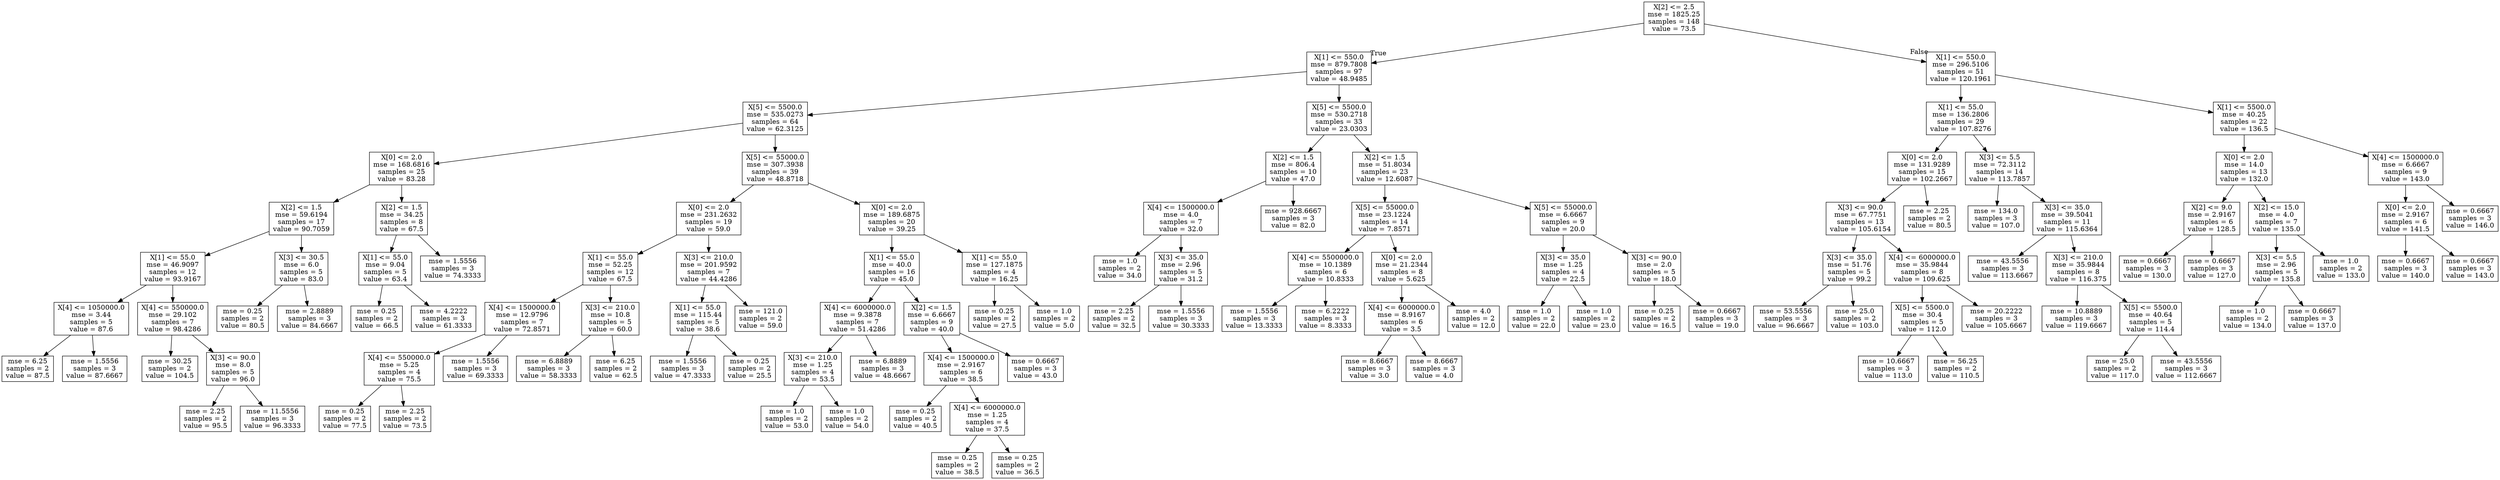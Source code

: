 digraph Tree {
node [shape=box] ;
0 [label="X[2] <= 2.5\nmse = 1825.25\nsamples = 148\nvalue = 73.5"] ;
1 [label="X[1] <= 550.0\nmse = 879.7808\nsamples = 97\nvalue = 48.9485"] ;
0 -> 1 [labeldistance=2.5, labelangle=45, headlabel="True"] ;
2 [label="X[5] <= 5500.0\nmse = 535.0273\nsamples = 64\nvalue = 62.3125"] ;
1 -> 2 ;
3 [label="X[0] <= 2.0\nmse = 168.6816\nsamples = 25\nvalue = 83.28"] ;
2 -> 3 ;
4 [label="X[2] <= 1.5\nmse = 59.6194\nsamples = 17\nvalue = 90.7059"] ;
3 -> 4 ;
5 [label="X[1] <= 55.0\nmse = 46.9097\nsamples = 12\nvalue = 93.9167"] ;
4 -> 5 ;
6 [label="X[4] <= 1050000.0\nmse = 3.44\nsamples = 5\nvalue = 87.6"] ;
5 -> 6 ;
7 [label="mse = 6.25\nsamples = 2\nvalue = 87.5"] ;
6 -> 7 ;
8 [label="mse = 1.5556\nsamples = 3\nvalue = 87.6667"] ;
6 -> 8 ;
9 [label="X[4] <= 550000.0\nmse = 29.102\nsamples = 7\nvalue = 98.4286"] ;
5 -> 9 ;
10 [label="mse = 30.25\nsamples = 2\nvalue = 104.5"] ;
9 -> 10 ;
11 [label="X[3] <= 90.0\nmse = 8.0\nsamples = 5\nvalue = 96.0"] ;
9 -> 11 ;
12 [label="mse = 2.25\nsamples = 2\nvalue = 95.5"] ;
11 -> 12 ;
13 [label="mse = 11.5556\nsamples = 3\nvalue = 96.3333"] ;
11 -> 13 ;
14 [label="X[3] <= 30.5\nmse = 6.0\nsamples = 5\nvalue = 83.0"] ;
4 -> 14 ;
15 [label="mse = 0.25\nsamples = 2\nvalue = 80.5"] ;
14 -> 15 ;
16 [label="mse = 2.8889\nsamples = 3\nvalue = 84.6667"] ;
14 -> 16 ;
17 [label="X[2] <= 1.5\nmse = 34.25\nsamples = 8\nvalue = 67.5"] ;
3 -> 17 ;
18 [label="X[1] <= 55.0\nmse = 9.04\nsamples = 5\nvalue = 63.4"] ;
17 -> 18 ;
19 [label="mse = 0.25\nsamples = 2\nvalue = 66.5"] ;
18 -> 19 ;
20 [label="mse = 4.2222\nsamples = 3\nvalue = 61.3333"] ;
18 -> 20 ;
21 [label="mse = 1.5556\nsamples = 3\nvalue = 74.3333"] ;
17 -> 21 ;
22 [label="X[5] <= 55000.0\nmse = 307.3938\nsamples = 39\nvalue = 48.8718"] ;
2 -> 22 ;
23 [label="X[0] <= 2.0\nmse = 231.2632\nsamples = 19\nvalue = 59.0"] ;
22 -> 23 ;
24 [label="X[1] <= 55.0\nmse = 52.25\nsamples = 12\nvalue = 67.5"] ;
23 -> 24 ;
25 [label="X[4] <= 1500000.0\nmse = 12.9796\nsamples = 7\nvalue = 72.8571"] ;
24 -> 25 ;
26 [label="X[4] <= 550000.0\nmse = 5.25\nsamples = 4\nvalue = 75.5"] ;
25 -> 26 ;
27 [label="mse = 0.25\nsamples = 2\nvalue = 77.5"] ;
26 -> 27 ;
28 [label="mse = 2.25\nsamples = 2\nvalue = 73.5"] ;
26 -> 28 ;
29 [label="mse = 1.5556\nsamples = 3\nvalue = 69.3333"] ;
25 -> 29 ;
30 [label="X[3] <= 210.0\nmse = 10.8\nsamples = 5\nvalue = 60.0"] ;
24 -> 30 ;
31 [label="mse = 6.8889\nsamples = 3\nvalue = 58.3333"] ;
30 -> 31 ;
32 [label="mse = 6.25\nsamples = 2\nvalue = 62.5"] ;
30 -> 32 ;
33 [label="X[3] <= 210.0\nmse = 201.9592\nsamples = 7\nvalue = 44.4286"] ;
23 -> 33 ;
34 [label="X[1] <= 55.0\nmse = 115.44\nsamples = 5\nvalue = 38.6"] ;
33 -> 34 ;
35 [label="mse = 1.5556\nsamples = 3\nvalue = 47.3333"] ;
34 -> 35 ;
36 [label="mse = 0.25\nsamples = 2\nvalue = 25.5"] ;
34 -> 36 ;
37 [label="mse = 121.0\nsamples = 2\nvalue = 59.0"] ;
33 -> 37 ;
38 [label="X[0] <= 2.0\nmse = 189.6875\nsamples = 20\nvalue = 39.25"] ;
22 -> 38 ;
39 [label="X[1] <= 55.0\nmse = 40.0\nsamples = 16\nvalue = 45.0"] ;
38 -> 39 ;
40 [label="X[4] <= 6000000.0\nmse = 9.3878\nsamples = 7\nvalue = 51.4286"] ;
39 -> 40 ;
41 [label="X[3] <= 210.0\nmse = 1.25\nsamples = 4\nvalue = 53.5"] ;
40 -> 41 ;
42 [label="mse = 1.0\nsamples = 2\nvalue = 53.0"] ;
41 -> 42 ;
43 [label="mse = 1.0\nsamples = 2\nvalue = 54.0"] ;
41 -> 43 ;
44 [label="mse = 6.8889\nsamples = 3\nvalue = 48.6667"] ;
40 -> 44 ;
45 [label="X[2] <= 1.5\nmse = 6.6667\nsamples = 9\nvalue = 40.0"] ;
39 -> 45 ;
46 [label="X[4] <= 1500000.0\nmse = 2.9167\nsamples = 6\nvalue = 38.5"] ;
45 -> 46 ;
47 [label="mse = 0.25\nsamples = 2\nvalue = 40.5"] ;
46 -> 47 ;
48 [label="X[4] <= 6000000.0\nmse = 1.25\nsamples = 4\nvalue = 37.5"] ;
46 -> 48 ;
49 [label="mse = 0.25\nsamples = 2\nvalue = 38.5"] ;
48 -> 49 ;
50 [label="mse = 0.25\nsamples = 2\nvalue = 36.5"] ;
48 -> 50 ;
51 [label="mse = 0.6667\nsamples = 3\nvalue = 43.0"] ;
45 -> 51 ;
52 [label="X[1] <= 55.0\nmse = 127.1875\nsamples = 4\nvalue = 16.25"] ;
38 -> 52 ;
53 [label="mse = 0.25\nsamples = 2\nvalue = 27.5"] ;
52 -> 53 ;
54 [label="mse = 1.0\nsamples = 2\nvalue = 5.0"] ;
52 -> 54 ;
55 [label="X[5] <= 5500.0\nmse = 530.2718\nsamples = 33\nvalue = 23.0303"] ;
1 -> 55 ;
56 [label="X[2] <= 1.5\nmse = 806.4\nsamples = 10\nvalue = 47.0"] ;
55 -> 56 ;
57 [label="X[4] <= 1500000.0\nmse = 4.0\nsamples = 7\nvalue = 32.0"] ;
56 -> 57 ;
58 [label="mse = 1.0\nsamples = 2\nvalue = 34.0"] ;
57 -> 58 ;
59 [label="X[3] <= 35.0\nmse = 2.96\nsamples = 5\nvalue = 31.2"] ;
57 -> 59 ;
60 [label="mse = 2.25\nsamples = 2\nvalue = 32.5"] ;
59 -> 60 ;
61 [label="mse = 1.5556\nsamples = 3\nvalue = 30.3333"] ;
59 -> 61 ;
62 [label="mse = 928.6667\nsamples = 3\nvalue = 82.0"] ;
56 -> 62 ;
63 [label="X[2] <= 1.5\nmse = 51.8034\nsamples = 23\nvalue = 12.6087"] ;
55 -> 63 ;
64 [label="X[5] <= 55000.0\nmse = 23.1224\nsamples = 14\nvalue = 7.8571"] ;
63 -> 64 ;
65 [label="X[4] <= 5500000.0\nmse = 10.1389\nsamples = 6\nvalue = 10.8333"] ;
64 -> 65 ;
66 [label="mse = 1.5556\nsamples = 3\nvalue = 13.3333"] ;
65 -> 66 ;
67 [label="mse = 6.2222\nsamples = 3\nvalue = 8.3333"] ;
65 -> 67 ;
68 [label="X[0] <= 2.0\nmse = 21.2344\nsamples = 8\nvalue = 5.625"] ;
64 -> 68 ;
69 [label="X[4] <= 6000000.0\nmse = 8.9167\nsamples = 6\nvalue = 3.5"] ;
68 -> 69 ;
70 [label="mse = 8.6667\nsamples = 3\nvalue = 3.0"] ;
69 -> 70 ;
71 [label="mse = 8.6667\nsamples = 3\nvalue = 4.0"] ;
69 -> 71 ;
72 [label="mse = 4.0\nsamples = 2\nvalue = 12.0"] ;
68 -> 72 ;
73 [label="X[5] <= 55000.0\nmse = 6.6667\nsamples = 9\nvalue = 20.0"] ;
63 -> 73 ;
74 [label="X[3] <= 35.0\nmse = 1.25\nsamples = 4\nvalue = 22.5"] ;
73 -> 74 ;
75 [label="mse = 1.0\nsamples = 2\nvalue = 22.0"] ;
74 -> 75 ;
76 [label="mse = 1.0\nsamples = 2\nvalue = 23.0"] ;
74 -> 76 ;
77 [label="X[3] <= 90.0\nmse = 2.0\nsamples = 5\nvalue = 18.0"] ;
73 -> 77 ;
78 [label="mse = 0.25\nsamples = 2\nvalue = 16.5"] ;
77 -> 78 ;
79 [label="mse = 0.6667\nsamples = 3\nvalue = 19.0"] ;
77 -> 79 ;
80 [label="X[1] <= 550.0\nmse = 296.5106\nsamples = 51\nvalue = 120.1961"] ;
0 -> 80 [labeldistance=2.5, labelangle=-45, headlabel="False"] ;
81 [label="X[1] <= 55.0\nmse = 136.2806\nsamples = 29\nvalue = 107.8276"] ;
80 -> 81 ;
82 [label="X[0] <= 2.0\nmse = 131.9289\nsamples = 15\nvalue = 102.2667"] ;
81 -> 82 ;
83 [label="X[3] <= 90.0\nmse = 67.7751\nsamples = 13\nvalue = 105.6154"] ;
82 -> 83 ;
84 [label="X[3] <= 35.0\nmse = 51.76\nsamples = 5\nvalue = 99.2"] ;
83 -> 84 ;
85 [label="mse = 53.5556\nsamples = 3\nvalue = 96.6667"] ;
84 -> 85 ;
86 [label="mse = 25.0\nsamples = 2\nvalue = 103.0"] ;
84 -> 86 ;
87 [label="X[4] <= 6000000.0\nmse = 35.9844\nsamples = 8\nvalue = 109.625"] ;
83 -> 87 ;
88 [label="X[5] <= 5500.0\nmse = 30.4\nsamples = 5\nvalue = 112.0"] ;
87 -> 88 ;
89 [label="mse = 10.6667\nsamples = 3\nvalue = 113.0"] ;
88 -> 89 ;
90 [label="mse = 56.25\nsamples = 2\nvalue = 110.5"] ;
88 -> 90 ;
91 [label="mse = 20.2222\nsamples = 3\nvalue = 105.6667"] ;
87 -> 91 ;
92 [label="mse = 2.25\nsamples = 2\nvalue = 80.5"] ;
82 -> 92 ;
93 [label="X[3] <= 5.5\nmse = 72.3112\nsamples = 14\nvalue = 113.7857"] ;
81 -> 93 ;
94 [label="mse = 134.0\nsamples = 3\nvalue = 107.0"] ;
93 -> 94 ;
95 [label="X[3] <= 35.0\nmse = 39.5041\nsamples = 11\nvalue = 115.6364"] ;
93 -> 95 ;
96 [label="mse = 43.5556\nsamples = 3\nvalue = 113.6667"] ;
95 -> 96 ;
97 [label="X[3] <= 210.0\nmse = 35.9844\nsamples = 8\nvalue = 116.375"] ;
95 -> 97 ;
98 [label="mse = 10.8889\nsamples = 3\nvalue = 119.6667"] ;
97 -> 98 ;
99 [label="X[5] <= 5500.0\nmse = 40.64\nsamples = 5\nvalue = 114.4"] ;
97 -> 99 ;
100 [label="mse = 25.0\nsamples = 2\nvalue = 117.0"] ;
99 -> 100 ;
101 [label="mse = 43.5556\nsamples = 3\nvalue = 112.6667"] ;
99 -> 101 ;
102 [label="X[1] <= 5500.0\nmse = 40.25\nsamples = 22\nvalue = 136.5"] ;
80 -> 102 ;
103 [label="X[0] <= 2.0\nmse = 14.0\nsamples = 13\nvalue = 132.0"] ;
102 -> 103 ;
104 [label="X[2] <= 9.0\nmse = 2.9167\nsamples = 6\nvalue = 128.5"] ;
103 -> 104 ;
105 [label="mse = 0.6667\nsamples = 3\nvalue = 130.0"] ;
104 -> 105 ;
106 [label="mse = 0.6667\nsamples = 3\nvalue = 127.0"] ;
104 -> 106 ;
107 [label="X[2] <= 15.0\nmse = 4.0\nsamples = 7\nvalue = 135.0"] ;
103 -> 107 ;
108 [label="X[3] <= 5.5\nmse = 2.96\nsamples = 5\nvalue = 135.8"] ;
107 -> 108 ;
109 [label="mse = 1.0\nsamples = 2\nvalue = 134.0"] ;
108 -> 109 ;
110 [label="mse = 0.6667\nsamples = 3\nvalue = 137.0"] ;
108 -> 110 ;
111 [label="mse = 1.0\nsamples = 2\nvalue = 133.0"] ;
107 -> 111 ;
112 [label="X[4] <= 1500000.0\nmse = 6.6667\nsamples = 9\nvalue = 143.0"] ;
102 -> 112 ;
113 [label="X[0] <= 2.0\nmse = 2.9167\nsamples = 6\nvalue = 141.5"] ;
112 -> 113 ;
114 [label="mse = 0.6667\nsamples = 3\nvalue = 140.0"] ;
113 -> 114 ;
115 [label="mse = 0.6667\nsamples = 3\nvalue = 143.0"] ;
113 -> 115 ;
116 [label="mse = 0.6667\nsamples = 3\nvalue = 146.0"] ;
112 -> 116 ;
}